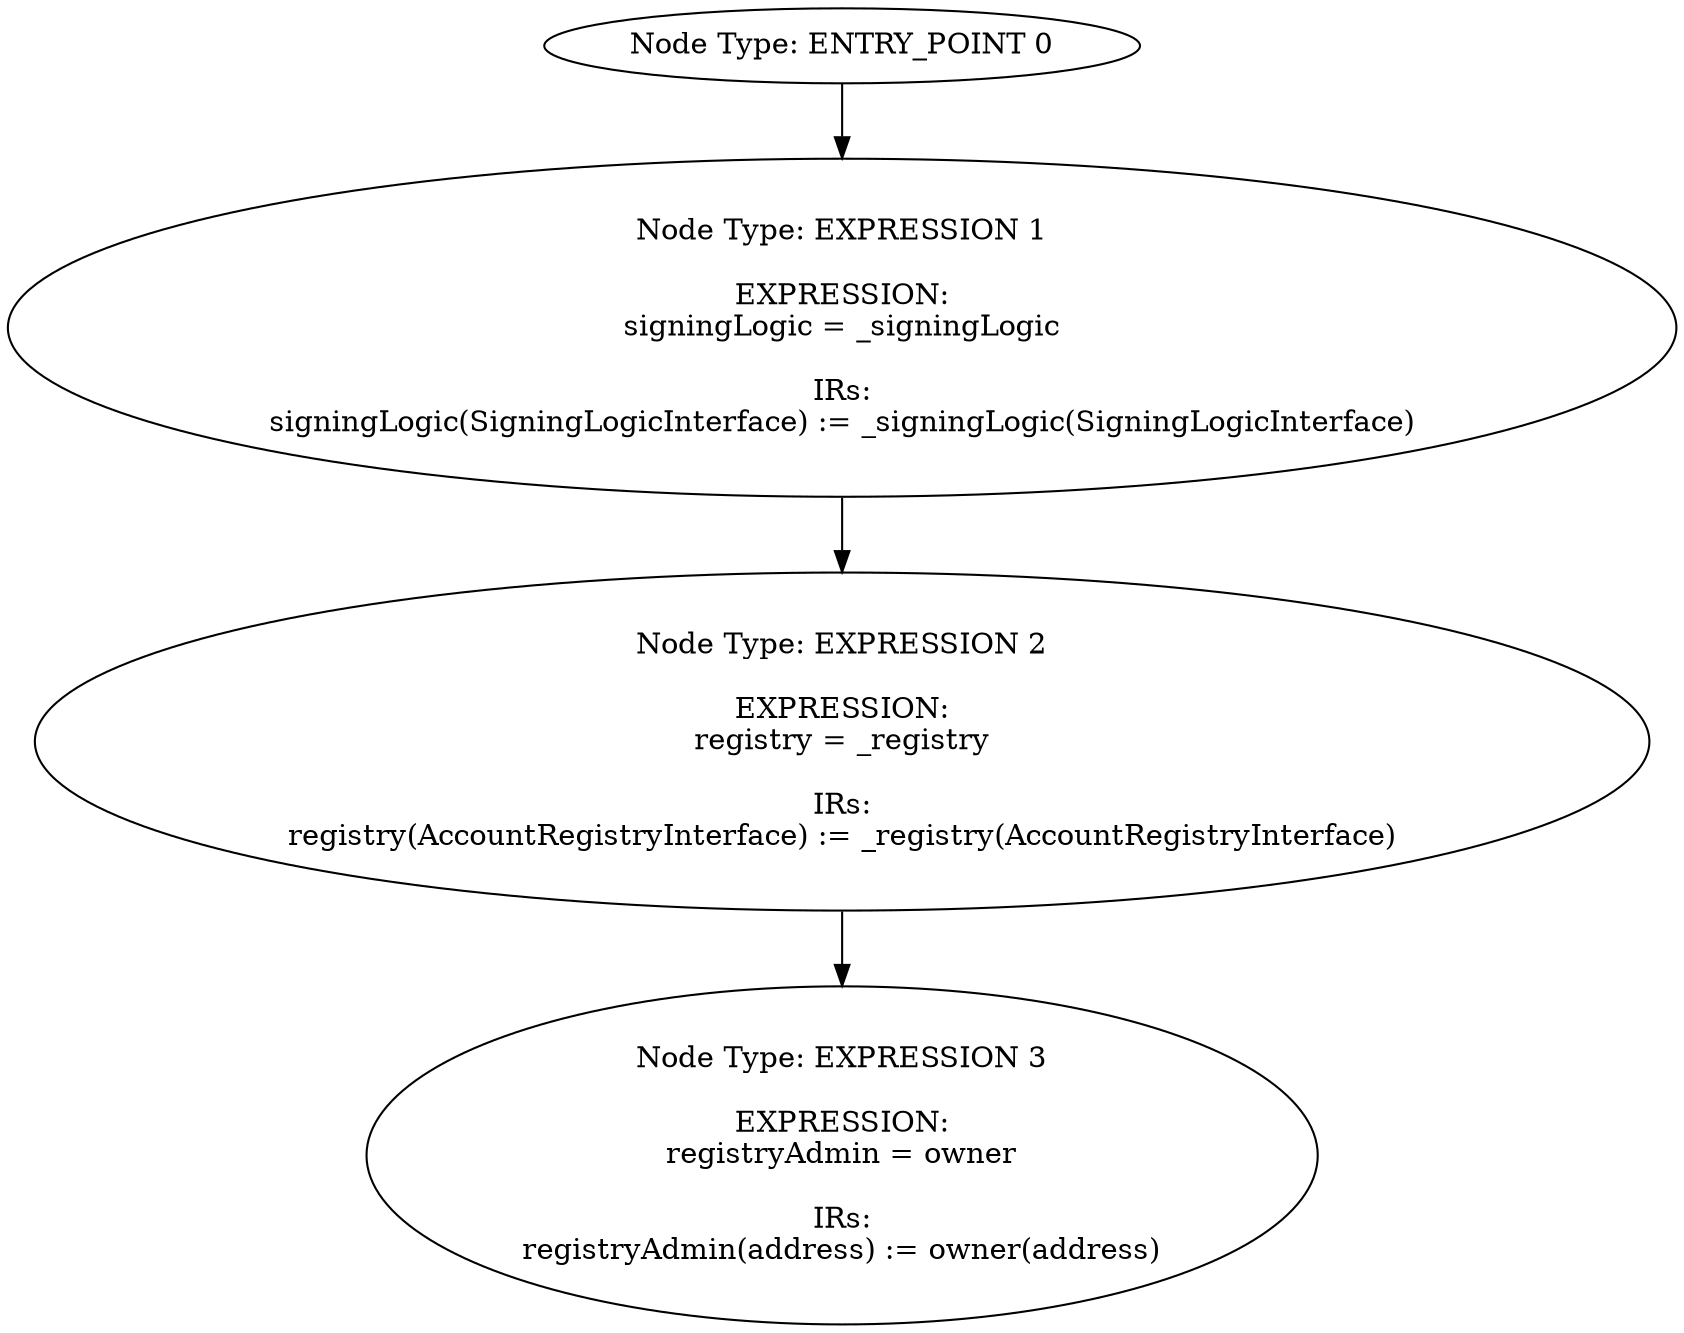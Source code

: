 digraph{
0[label="Node Type: ENTRY_POINT 0
"];
0->1;
1[label="Node Type: EXPRESSION 1

EXPRESSION:
signingLogic = _signingLogic

IRs:
signingLogic(SigningLogicInterface) := _signingLogic(SigningLogicInterface)"];
1->2;
2[label="Node Type: EXPRESSION 2

EXPRESSION:
registry = _registry

IRs:
registry(AccountRegistryInterface) := _registry(AccountRegistryInterface)"];
2->3;
3[label="Node Type: EXPRESSION 3

EXPRESSION:
registryAdmin = owner

IRs:
registryAdmin(address) := owner(address)"];
}
